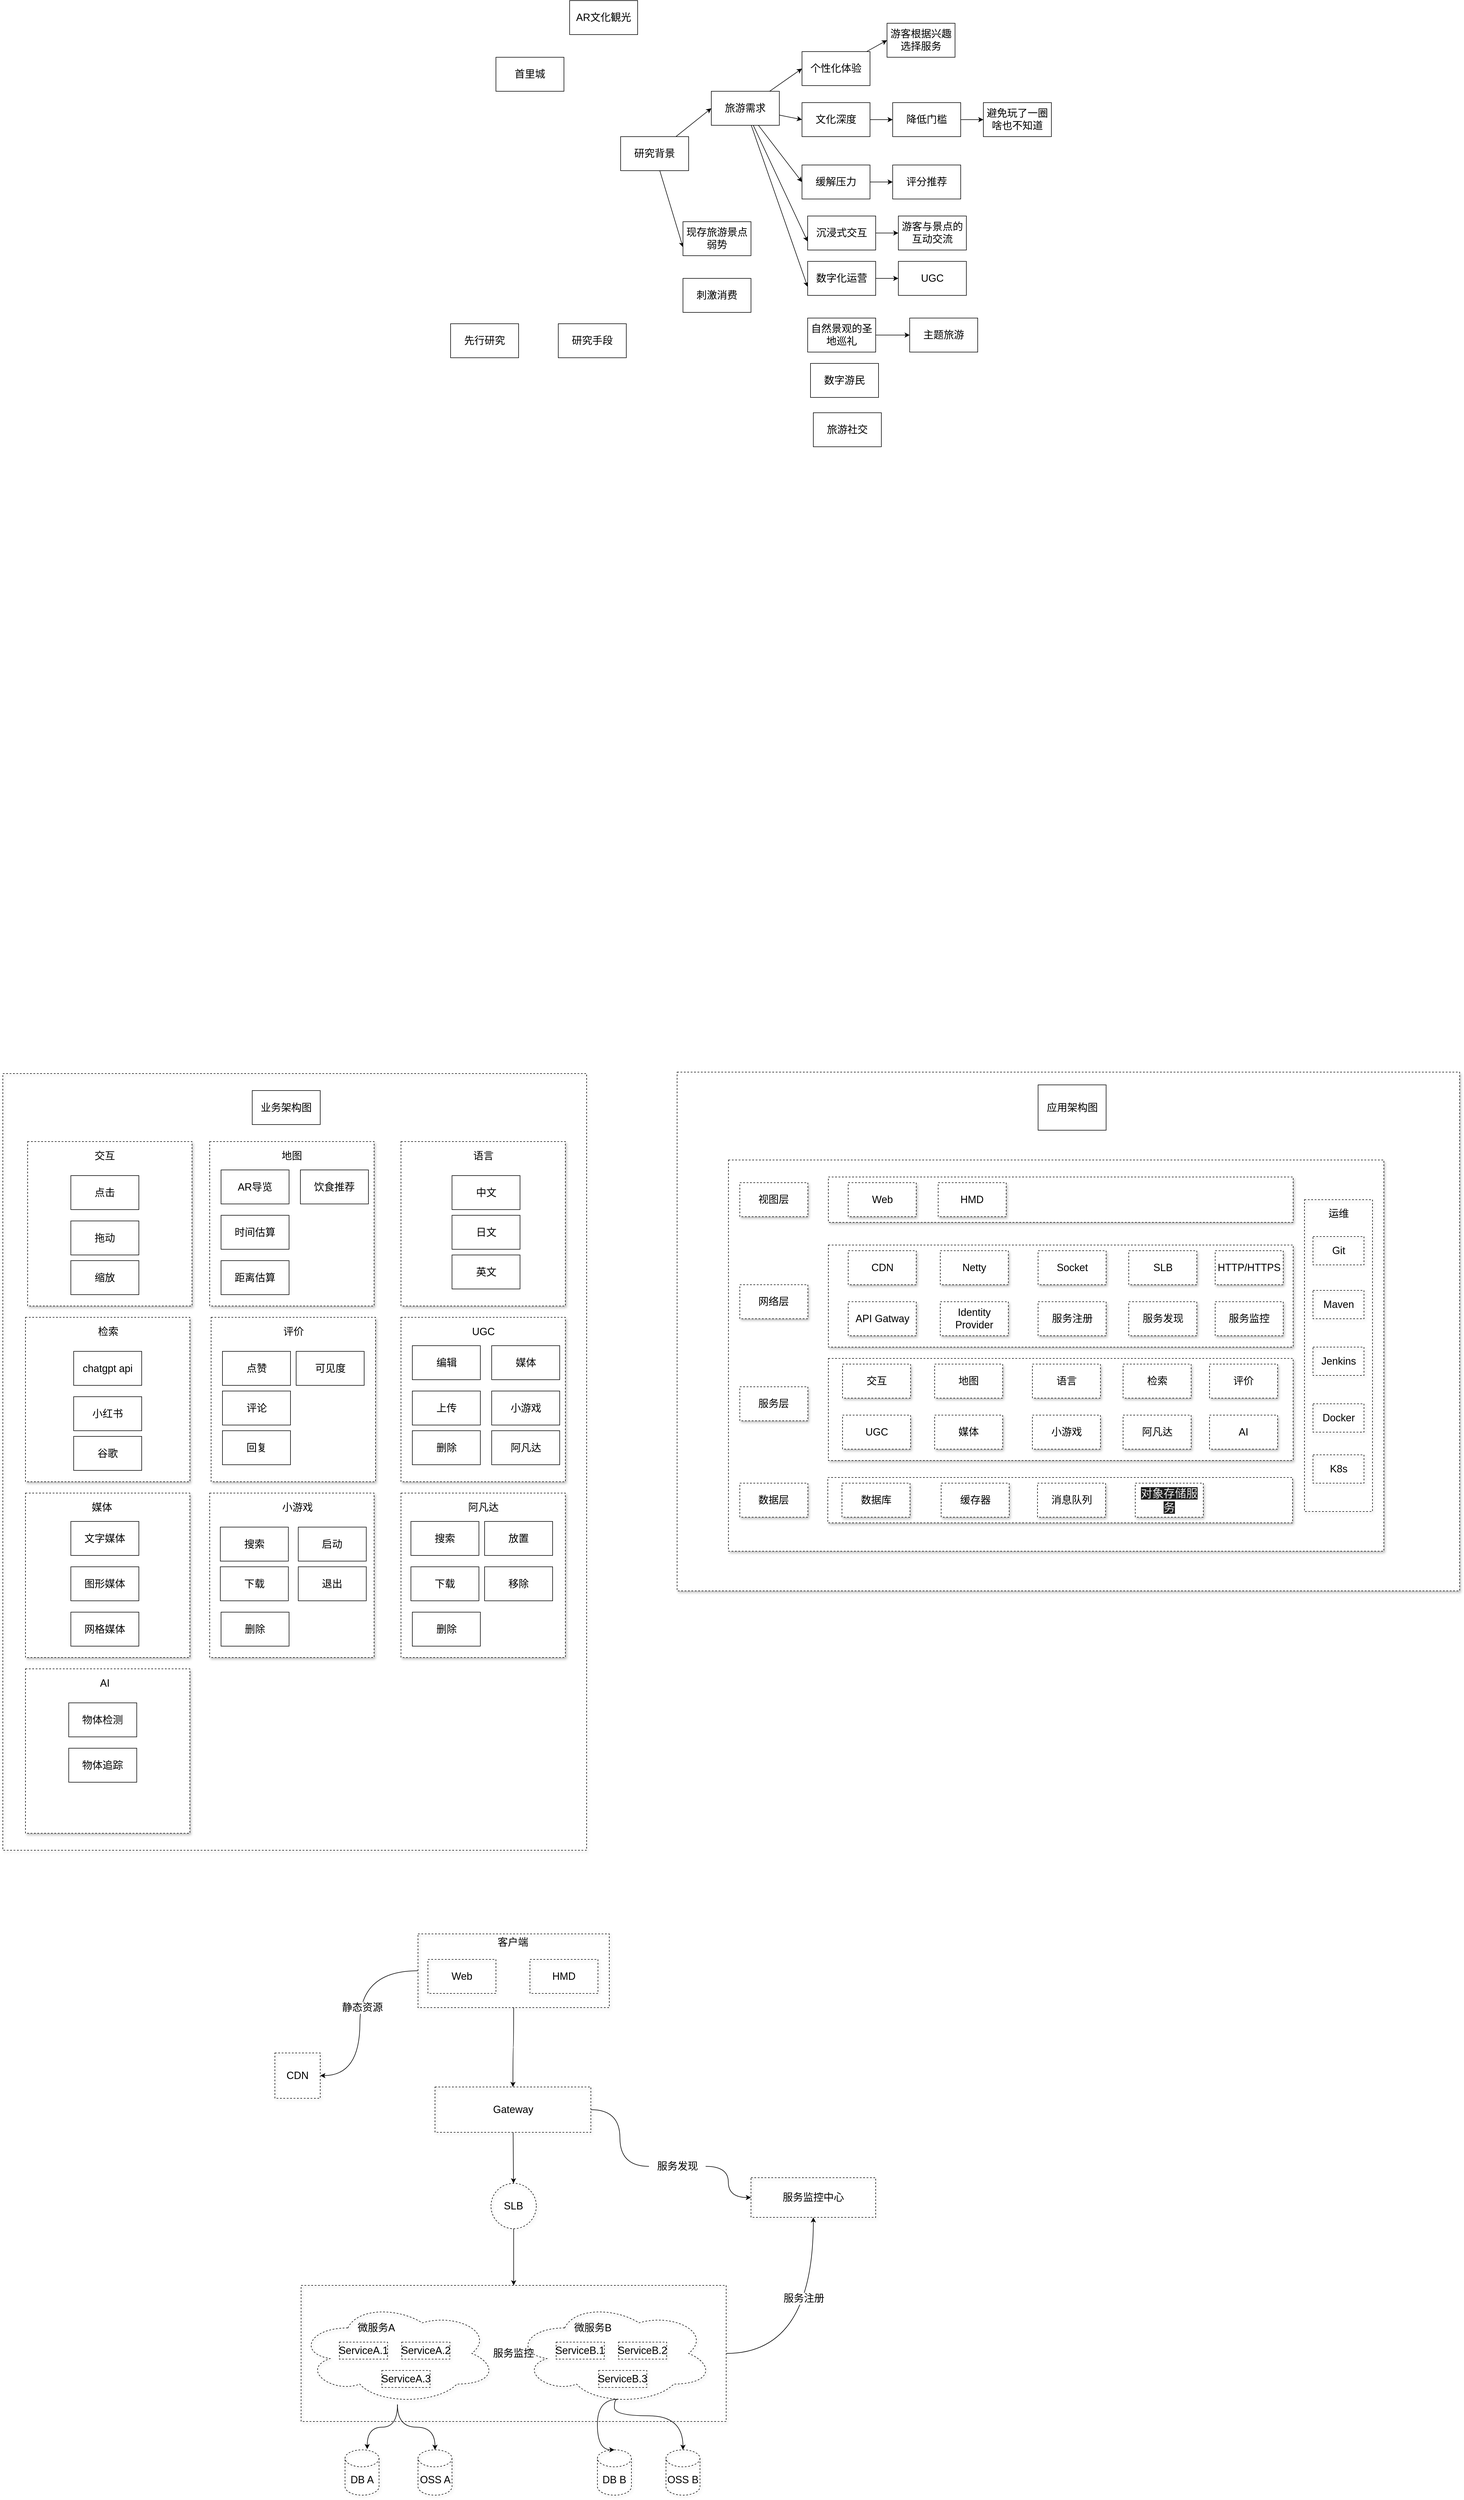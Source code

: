 <mxfile>
    <diagram id="Ak6OZtN7oj5A9qNA5FTk" name="Page-1">
        <mxGraphModel dx="2761" dy="1126" grid="1" gridSize="10" guides="1" tooltips="1" connect="1" arrows="1" fold="1" page="0" pageScale="1" pageWidth="1169" pageHeight="827" math="0" shadow="0">
            <root>
                <mxCell id="0"/>
                <mxCell id="1" parent="0"/>
                <mxCell id="wFaVRnCQs8y8f_5Ppd1q-281" style="edgeStyle=orthogonalEdgeStyle;curved=1;html=1;fontSize=18;startArrow=none;startFill=0;endArrow=classic;endFill=1;entryX=0.5;entryY=1;entryDx=0;entryDy=0;" edge="1" parent="1" source="wFaVRnCQs8y8f_5Ppd1q-280" target="wFaVRnCQs8y8f_5Ppd1q-279">
                    <mxGeometry relative="1" as="geometry">
                        <mxPoint x="740" y="3920" as="targetPoint"/>
                    </mxGeometry>
                </mxCell>
                <mxCell id="wFaVRnCQs8y8f_5Ppd1q-287" value="服务注册" style="edgeLabel;html=1;align=center;verticalAlign=middle;resizable=0;points=[];fontSize=18;" vertex="1" connectable="0" parent="wFaVRnCQs8y8f_5Ppd1q-281">
                    <mxGeometry x="0.283" y="17" relative="1" as="geometry">
                        <mxPoint y="1" as="offset"/>
                    </mxGeometry>
                </mxCell>
                <mxCell id="wFaVRnCQs8y8f_5Ppd1q-280" value="服务监控" style="rounded=0;whiteSpace=wrap;html=1;shadow=1;dashed=1;strokeColor=default;fontSize=18;fillColor=none;" vertex="1" parent="1">
                    <mxGeometry x="-193.75" y="4070" width="750" height="240" as="geometry"/>
                </mxCell>
                <mxCell id="wFaVRnCQs8y8f_5Ppd1q-263" style="edgeStyle=orthogonalEdgeStyle;curved=1;html=1;fontSize=18;exitX=0.519;exitY=0.949;exitDx=0;exitDy=0;exitPerimeter=0;entryX=0.5;entryY=0;entryDx=0;entryDy=0;entryPerimeter=0;" edge="1" parent="1" source="wFaVRnCQs8y8f_5Ppd1q-252" target="wFaVRnCQs8y8f_5Ppd1q-261">
                    <mxGeometry relative="1" as="geometry">
                        <Array as="points">
                            <mxPoint x="329" y="4271"/>
                            <mxPoint x="329" y="4360"/>
                        </Array>
                    </mxGeometry>
                </mxCell>
                <mxCell id="wFaVRnCQs8y8f_5Ppd1q-267" style="edgeStyle=orthogonalEdgeStyle;curved=1;html=1;fontSize=18;exitX=0.515;exitY=0.949;exitDx=0;exitDy=0;exitPerimeter=0;" edge="1" parent="1" source="wFaVRnCQs8y8f_5Ppd1q-252" target="wFaVRnCQs8y8f_5Ppd1q-265">
                    <mxGeometry relative="1" as="geometry">
                        <Array as="points">
                            <mxPoint x="359" y="4271"/>
                            <mxPoint x="359" y="4300"/>
                            <mxPoint x="480" y="4300"/>
                        </Array>
                    </mxGeometry>
                </mxCell>
                <mxCell id="wFaVRnCQs8y8f_5Ppd1q-252" value="" style="ellipse;shape=cloud;whiteSpace=wrap;html=1;shadow=1;dashed=1;strokeColor=default;fontSize=18;fillColor=none;" vertex="1" parent="1">
                    <mxGeometry x="183.75" y="4100" width="350" height="180" as="geometry"/>
                </mxCell>
                <mxCell id="wFaVRnCQs8y8f_5Ppd1q-231" value="" style="rounded=0;whiteSpace=wrap;html=1;shadow=1;dashed=1;strokeColor=default;fontSize=18;fillColor=none;" vertex="1" parent="1">
                    <mxGeometry x="-720" y="1932.5" width="1030" height="1370" as="geometry"/>
                </mxCell>
                <mxCell id="wFaVRnCQs8y8f_5Ppd1q-224" value="" style="rounded=0;whiteSpace=wrap;html=1;shadow=1;dashed=1;fontSize=18;" vertex="1" parent="1">
                    <mxGeometry x="469.69" y="1930" width="1380.62" height="915" as="geometry"/>
                </mxCell>
                <mxCell id="wFaVRnCQs8y8f_5Ppd1q-162" value="" style="rounded=0;whiteSpace=wrap;html=1;shadow=1;dashed=1;fontSize=18;" vertex="1" parent="1">
                    <mxGeometry x="560.31" y="2085" width="1156.25" height="690" as="geometry"/>
                </mxCell>
                <mxCell id="wFaVRnCQs8y8f_5Ppd1q-175" value="" style="rounded=0;whiteSpace=wrap;html=1;shadow=1;dashed=1;fontSize=18;" vertex="1" parent="1">
                    <mxGeometry x="736.56" y="2115" width="820" height="80" as="geometry"/>
                </mxCell>
                <mxCell id="wFaVRnCQs8y8f_5Ppd1q-68" value="" style="whiteSpace=wrap;html=1;aspect=fixed;shadow=1;dashed=1;" vertex="1" parent="1">
                    <mxGeometry x="-352.5" y="2362.5" width="290" height="290" as="geometry"/>
                </mxCell>
                <mxCell id="wFaVRnCQs8y8f_5Ppd1q-53" value="" style="whiteSpace=wrap;html=1;aspect=fixed;shadow=1;dashed=1;" vertex="1" parent="1">
                    <mxGeometry x="-355" y="2052.5" width="290" height="290" as="geometry"/>
                </mxCell>
                <mxCell id="wFaVRnCQs8y8f_5Ppd1q-50" value="" style="whiteSpace=wrap;html=1;aspect=fixed;shadow=1;dashed=1;" vertex="1" parent="1">
                    <mxGeometry x="-680" y="2672.5" width="290" height="290" as="geometry"/>
                </mxCell>
                <mxCell id="2" value="&lt;font style=&quot;font-size: 18px;&quot;&gt;AR文化観光&lt;/font&gt;" style="rounded=0;whiteSpace=wrap;html=1;" parent="1" vertex="1">
                    <mxGeometry x="280" y="40" width="120" height="60" as="geometry"/>
                </mxCell>
                <mxCell id="5" value="&lt;font style=&quot;font-size: 18px;&quot;&gt;首里城&lt;/font&gt;" style="rounded=0;whiteSpace=wrap;html=1;" parent="1" vertex="1">
                    <mxGeometry x="150" y="140" width="120" height="60" as="geometry"/>
                </mxCell>
                <mxCell id="11" style="edgeStyle=none;html=1;entryX=0;entryY=0.5;entryDx=0;entryDy=0;fontSize=18;" parent="1" source="6" target="9" edge="1">
                    <mxGeometry relative="1" as="geometry"/>
                </mxCell>
                <mxCell id="22" style="edgeStyle=none;html=1;entryX=0;entryY=0.75;entryDx=0;entryDy=0;fontSize=18;" parent="1" source="6" target="10" edge="1">
                    <mxGeometry relative="1" as="geometry"/>
                </mxCell>
                <mxCell id="6" value="&lt;font style=&quot;font-size: 18px;&quot;&gt;研究背景&lt;/font&gt;" style="rounded=0;whiteSpace=wrap;html=1;" parent="1" vertex="1">
                    <mxGeometry x="370" y="280" width="120" height="60" as="geometry"/>
                </mxCell>
                <mxCell id="7" value="&lt;font style=&quot;font-size: 18px;&quot;&gt;先行研究&lt;br&gt;&lt;/font&gt;" style="rounded=0;whiteSpace=wrap;html=1;" parent="1" vertex="1">
                    <mxGeometry x="70" y="610" width="120" height="60" as="geometry"/>
                </mxCell>
                <mxCell id="8" value="&lt;font style=&quot;font-size: 18px;&quot;&gt;研究手段&lt;br&gt;&lt;/font&gt;" style="rounded=0;whiteSpace=wrap;html=1;" parent="1" vertex="1">
                    <mxGeometry x="260" y="610" width="120" height="60" as="geometry"/>
                </mxCell>
                <mxCell id="14" style="edgeStyle=none;html=1;entryX=0;entryY=0.5;entryDx=0;entryDy=0;fontSize=18;" parent="1" source="9" target="12" edge="1">
                    <mxGeometry relative="1" as="geometry"/>
                </mxCell>
                <mxCell id="18" style="edgeStyle=none;html=1;entryX=0;entryY=0.5;entryDx=0;entryDy=0;fontSize=18;" parent="1" source="9" target="13" edge="1">
                    <mxGeometry relative="1" as="geometry"/>
                </mxCell>
                <mxCell id="21" style="edgeStyle=none;html=1;fontSize=18;entryX=0;entryY=0.5;entryDx=0;entryDy=0;" parent="1" source="9" target="20" edge="1">
                    <mxGeometry relative="1" as="geometry"/>
                </mxCell>
                <mxCell id="32" style="edgeStyle=none;html=1;entryX=0;entryY=0.75;entryDx=0;entryDy=0;fontSize=18;" parent="1" source="9" target="28" edge="1">
                    <mxGeometry relative="1" as="geometry"/>
                </mxCell>
                <mxCell id="34" style="edgeStyle=none;html=1;entryX=0;entryY=0.75;entryDx=0;entryDy=0;fontSize=18;" parent="1" source="9" target="33" edge="1">
                    <mxGeometry relative="1" as="geometry"/>
                </mxCell>
                <mxCell id="9" value="&lt;font style=&quot;font-size: 18px;&quot;&gt;旅游需求&lt;/font&gt;" style="rounded=0;whiteSpace=wrap;html=1;" parent="1" vertex="1">
                    <mxGeometry x="530" y="200" width="120" height="60" as="geometry"/>
                </mxCell>
                <mxCell id="10" value="&lt;font style=&quot;font-size: 18px;&quot;&gt;现存旅游景点弱势&lt;br&gt;&lt;/font&gt;" style="rounded=0;whiteSpace=wrap;html=1;" parent="1" vertex="1">
                    <mxGeometry x="480" y="430" width="120" height="60" as="geometry"/>
                </mxCell>
                <mxCell id="17" style="edgeStyle=none;html=1;entryX=0;entryY=0.5;entryDx=0;entryDy=0;fontSize=18;" parent="1" source="12" target="16" edge="1">
                    <mxGeometry relative="1" as="geometry"/>
                </mxCell>
                <mxCell id="12" value="&lt;font style=&quot;font-size: 18px;&quot;&gt;个性化体验&lt;/font&gt;" style="rounded=0;whiteSpace=wrap;html=1;" parent="1" vertex="1">
                    <mxGeometry x="690" y="130" width="120" height="60" as="geometry"/>
                </mxCell>
                <mxCell id="24" style="edgeStyle=none;html=1;entryX=0;entryY=0.5;entryDx=0;entryDy=0;fontSize=18;" parent="1" source="13" target="23" edge="1">
                    <mxGeometry relative="1" as="geometry"/>
                </mxCell>
                <mxCell id="13" value="&lt;font style=&quot;font-size: 18px;&quot;&gt;文化深度&lt;br&gt;&lt;/font&gt;" style="rounded=0;whiteSpace=wrap;html=1;" parent="1" vertex="1">
                    <mxGeometry x="690" y="220" width="120" height="60" as="geometry"/>
                </mxCell>
                <mxCell id="16" value="&lt;font style=&quot;font-size: 18px;&quot;&gt;游客根据兴趣选择服务&lt;/font&gt;" style="rounded=0;whiteSpace=wrap;html=1;" parent="1" vertex="1">
                    <mxGeometry x="840" y="80" width="120" height="60" as="geometry"/>
                </mxCell>
                <mxCell id="26" style="edgeStyle=none;html=1;entryX=0;entryY=0.5;entryDx=0;entryDy=0;fontSize=18;" parent="1" source="20" target="25" edge="1">
                    <mxGeometry relative="1" as="geometry"/>
                </mxCell>
                <mxCell id="20" value="&lt;font style=&quot;font-size: 18px;&quot;&gt;缓解压力&lt;br&gt;&lt;/font&gt;" style="rounded=0;whiteSpace=wrap;html=1;" parent="1" vertex="1">
                    <mxGeometry x="690" y="330" width="120" height="60" as="geometry"/>
                </mxCell>
                <mxCell id="41" style="edgeStyle=none;html=1;entryX=0;entryY=0.5;entryDx=0;entryDy=0;fontSize=18;" parent="1" source="23" target="40" edge="1">
                    <mxGeometry relative="1" as="geometry"/>
                </mxCell>
                <mxCell id="23" value="&lt;font style=&quot;font-size: 18px;&quot;&gt;降低门槛&lt;br&gt;&lt;/font&gt;" style="rounded=0;whiteSpace=wrap;html=1;" parent="1" vertex="1">
                    <mxGeometry x="850" y="220" width="120" height="60" as="geometry"/>
                </mxCell>
                <mxCell id="25" value="&lt;font style=&quot;font-size: 18px;&quot;&gt;评分推荐&lt;br&gt;&lt;/font&gt;" style="rounded=0;whiteSpace=wrap;html=1;" parent="1" vertex="1">
                    <mxGeometry x="850" y="330" width="120" height="60" as="geometry"/>
                </mxCell>
                <mxCell id="31" style="edgeStyle=none;html=1;entryX=0;entryY=0.5;entryDx=0;entryDy=0;fontSize=18;" parent="1" source="28" target="29" edge="1">
                    <mxGeometry relative="1" as="geometry"/>
                </mxCell>
                <mxCell id="28" value="&lt;font style=&quot;font-size: 18px;&quot;&gt;沉浸式交互&lt;br&gt;&lt;/font&gt;" style="rounded=0;whiteSpace=wrap;html=1;" parent="1" vertex="1">
                    <mxGeometry x="700" y="420" width="120" height="60" as="geometry"/>
                </mxCell>
                <mxCell id="29" value="&lt;font style=&quot;font-size: 18px;&quot;&gt;游客与景点的互动交流&lt;br&gt;&lt;/font&gt;" style="rounded=0;whiteSpace=wrap;html=1;" parent="1" vertex="1">
                    <mxGeometry x="860" y="420" width="120" height="60" as="geometry"/>
                </mxCell>
                <mxCell id="36" style="edgeStyle=none;html=1;entryX=0;entryY=0.5;entryDx=0;entryDy=0;fontSize=18;" parent="1" source="33" target="35" edge="1">
                    <mxGeometry relative="1" as="geometry"/>
                </mxCell>
                <mxCell id="33" value="&lt;font style=&quot;font-size: 18px;&quot;&gt;数字化运营&lt;br&gt;&lt;/font&gt;" style="rounded=0;whiteSpace=wrap;html=1;" parent="1" vertex="1">
                    <mxGeometry x="700" y="500" width="120" height="60" as="geometry"/>
                </mxCell>
                <mxCell id="35" value="&lt;font style=&quot;font-size: 18px;&quot;&gt;UGC&lt;br&gt;&lt;/font&gt;" style="rounded=0;whiteSpace=wrap;html=1;" parent="1" vertex="1">
                    <mxGeometry x="860" y="500" width="120" height="60" as="geometry"/>
                </mxCell>
                <mxCell id="37" value="&lt;font style=&quot;font-size: 18px;&quot;&gt;刺激消费&lt;/font&gt;" style="rounded=0;whiteSpace=wrap;html=1;" parent="1" vertex="1">
                    <mxGeometry x="480" y="530" width="120" height="60" as="geometry"/>
                </mxCell>
                <mxCell id="38" value="&lt;font style=&quot;font-size: 18px;&quot;&gt;数字游民&lt;/font&gt;" style="rounded=0;whiteSpace=wrap;html=1;" parent="1" vertex="1">
                    <mxGeometry x="705" y="680" width="120" height="60" as="geometry"/>
                </mxCell>
                <mxCell id="39" value="&lt;font style=&quot;font-size: 18px;&quot;&gt;旅游社交&lt;/font&gt;" style="rounded=0;whiteSpace=wrap;html=1;" parent="1" vertex="1">
                    <mxGeometry x="710" y="767" width="120" height="60" as="geometry"/>
                </mxCell>
                <mxCell id="40" value="&lt;font style=&quot;font-size: 18px;&quot;&gt;避免玩了一圈啥也不知道&lt;br&gt;&lt;/font&gt;" style="rounded=0;whiteSpace=wrap;html=1;" parent="1" vertex="1">
                    <mxGeometry x="1010" y="220" width="120" height="60" as="geometry"/>
                </mxCell>
                <mxCell id="43" style="edgeStyle=none;html=1;" parent="1" source="42" edge="1">
                    <mxGeometry relative="1" as="geometry">
                        <mxPoint x="880" y="630" as="targetPoint"/>
                    </mxGeometry>
                </mxCell>
                <mxCell id="42" value="&lt;font style=&quot;font-size: 18px;&quot;&gt;自然景观的圣地巡礼&lt;/font&gt;" style="rounded=0;whiteSpace=wrap;html=1;" parent="1" vertex="1">
                    <mxGeometry x="700" y="600" width="120" height="60" as="geometry"/>
                </mxCell>
                <mxCell id="44" value="&lt;font style=&quot;font-size: 18px;&quot;&gt;主题旅游&lt;/font&gt;" style="rounded=0;whiteSpace=wrap;html=1;" parent="1" vertex="1">
                    <mxGeometry x="880" y="600" width="120" height="60" as="geometry"/>
                </mxCell>
                <mxCell id="46" value="&lt;span style=&quot;font-size: 18px;&quot;&gt;饮食推荐&lt;/span&gt;" style="rounded=0;whiteSpace=wrap;html=1;" vertex="1" parent="1">
                    <mxGeometry x="-195" y="2102.5" width="120" height="60" as="geometry"/>
                </mxCell>
                <mxCell id="wFaVRnCQs8y8f_5Ppd1q-46" value="&lt;span style=&quot;font-size: 18px;&quot;&gt;文字媒体&lt;/span&gt;" style="rounded=0;whiteSpace=wrap;html=1;" vertex="1" parent="1">
                    <mxGeometry x="-600" y="2722.5" width="120" height="60" as="geometry"/>
                </mxCell>
                <mxCell id="wFaVRnCQs8y8f_5Ppd1q-47" value="&lt;span style=&quot;font-size: 18px;&quot;&gt;AR导览&lt;/span&gt;" style="rounded=0;whiteSpace=wrap;html=1;" vertex="1" parent="1">
                    <mxGeometry x="-335" y="2102.5" width="120" height="60" as="geometry"/>
                </mxCell>
                <mxCell id="wFaVRnCQs8y8f_5Ppd1q-48" value="&lt;span style=&quot;font-size: 18px;&quot;&gt;图形媒体&lt;/span&gt;" style="rounded=0;whiteSpace=wrap;html=1;" vertex="1" parent="1">
                    <mxGeometry x="-600" y="2802.5" width="120" height="60" as="geometry"/>
                </mxCell>
                <mxCell id="wFaVRnCQs8y8f_5Ppd1q-49" value="&lt;span style=&quot;font-size: 18px;&quot;&gt;网格媒体&lt;/span&gt;" style="rounded=0;whiteSpace=wrap;html=1;" vertex="1" parent="1">
                    <mxGeometry x="-600" y="2882.5" width="120" height="60" as="geometry"/>
                </mxCell>
                <mxCell id="wFaVRnCQs8y8f_5Ppd1q-52" value="&lt;span style=&quot;font-size: 18px;&quot;&gt;媒体&lt;/span&gt;" style="text;html=1;strokeColor=none;fillColor=none;align=center;verticalAlign=middle;whiteSpace=wrap;rounded=0;shadow=1;dashed=1;" vertex="1" parent="1">
                    <mxGeometry x="-590" y="2682.5" width="90" height="30" as="geometry"/>
                </mxCell>
                <mxCell id="wFaVRnCQs8y8f_5Ppd1q-54" value="&lt;span style=&quot;font-size: 18px;&quot;&gt;地图&lt;/span&gt;" style="text;html=1;strokeColor=none;fillColor=none;align=center;verticalAlign=middle;whiteSpace=wrap;rounded=0;shadow=1;dashed=1;" vertex="1" parent="1">
                    <mxGeometry x="-255" y="2062.5" width="90" height="30" as="geometry"/>
                </mxCell>
                <mxCell id="wFaVRnCQs8y8f_5Ppd1q-55" value="" style="whiteSpace=wrap;html=1;aspect=fixed;shadow=1;dashed=1;" vertex="1" parent="1">
                    <mxGeometry x="-17.5" y="2052.5" width="290" height="290" as="geometry"/>
                </mxCell>
                <mxCell id="wFaVRnCQs8y8f_5Ppd1q-56" value="&lt;span style=&quot;font-size: 18px;&quot;&gt;语言&lt;/span&gt;" style="text;html=1;strokeColor=none;fillColor=none;align=center;verticalAlign=middle;whiteSpace=wrap;rounded=0;shadow=1;dashed=1;" vertex="1" parent="1">
                    <mxGeometry x="82.5" y="2062.5" width="90" height="30" as="geometry"/>
                </mxCell>
                <mxCell id="wFaVRnCQs8y8f_5Ppd1q-57" value="&lt;span style=&quot;font-size: 18px;&quot;&gt;中文&lt;/span&gt;" style="rounded=0;whiteSpace=wrap;html=1;" vertex="1" parent="1">
                    <mxGeometry x="72.5" y="2112.5" width="120" height="60" as="geometry"/>
                </mxCell>
                <mxCell id="wFaVRnCQs8y8f_5Ppd1q-64" value="&lt;span style=&quot;font-size: 18px;&quot;&gt;日文&lt;/span&gt;" style="rounded=0;whiteSpace=wrap;html=1;" vertex="1" parent="1">
                    <mxGeometry x="72.5" y="2182.5" width="120" height="60" as="geometry"/>
                </mxCell>
                <mxCell id="wFaVRnCQs8y8f_5Ppd1q-65" value="&lt;span style=&quot;font-size: 18px;&quot;&gt;英文&lt;/span&gt;" style="rounded=0;whiteSpace=wrap;html=1;" vertex="1" parent="1">
                    <mxGeometry x="72.5" y="2252.5" width="120" height="60" as="geometry"/>
                </mxCell>
                <mxCell id="wFaVRnCQs8y8f_5Ppd1q-67" value="&lt;span style=&quot;font-size: 18px;&quot;&gt;评价&lt;br&gt;&lt;/span&gt;" style="text;html=1;strokeColor=none;fillColor=none;align=center;verticalAlign=middle;whiteSpace=wrap;rounded=0;shadow=1;dashed=1;" vertex="1" parent="1">
                    <mxGeometry x="-257.5" y="2372.5" width="100" height="30" as="geometry"/>
                </mxCell>
                <mxCell id="wFaVRnCQs8y8f_5Ppd1q-69" value="&lt;font style=&quot;font-size: 18px;&quot;&gt;点赞&lt;/font&gt;" style="rounded=0;whiteSpace=wrap;html=1;" vertex="1" parent="1">
                    <mxGeometry x="-332.5" y="2422.5" width="120" height="60" as="geometry"/>
                </mxCell>
                <mxCell id="wFaVRnCQs8y8f_5Ppd1q-73" value="&lt;span style=&quot;font-size: 18px;&quot;&gt;评论&lt;/span&gt;" style="rounded=0;whiteSpace=wrap;html=1;" vertex="1" parent="1">
                    <mxGeometry x="-332.5" y="2492.5" width="120" height="60" as="geometry"/>
                </mxCell>
                <mxCell id="wFaVRnCQs8y8f_5Ppd1q-86" value="" style="whiteSpace=wrap;html=1;aspect=fixed;shadow=1;dashed=1;" vertex="1" parent="1">
                    <mxGeometry x="-680" y="2362.5" width="290" height="290" as="geometry"/>
                </mxCell>
                <mxCell id="wFaVRnCQs8y8f_5Ppd1q-87" value="&lt;span style=&quot;font-size: 18px;&quot;&gt;检索&lt;/span&gt;" style="text;html=1;strokeColor=none;fillColor=none;align=center;verticalAlign=middle;whiteSpace=wrap;rounded=0;shadow=1;dashed=1;" vertex="1" parent="1">
                    <mxGeometry x="-583.75" y="2372.5" width="100" height="30" as="geometry"/>
                </mxCell>
                <mxCell id="wFaVRnCQs8y8f_5Ppd1q-88" value="&lt;span style=&quot;font-size: 18px;&quot;&gt;chatgpt api&lt;/span&gt;" style="rounded=0;whiteSpace=wrap;html=1;" vertex="1" parent="1">
                    <mxGeometry x="-595" y="2422.5" width="120" height="60" as="geometry"/>
                </mxCell>
                <mxCell id="wFaVRnCQs8y8f_5Ppd1q-90" value="" style="whiteSpace=wrap;html=1;aspect=fixed;shadow=1;dashed=1;" vertex="1" parent="1">
                    <mxGeometry x="-676.25" y="2052.5" width="290" height="290" as="geometry"/>
                </mxCell>
                <mxCell id="wFaVRnCQs8y8f_5Ppd1q-91" value="&lt;span style=&quot;font-size: 18px;&quot;&gt;交互&lt;/span&gt;" style="text;html=1;strokeColor=none;fillColor=none;align=center;verticalAlign=middle;whiteSpace=wrap;rounded=0;shadow=1;dashed=1;" vertex="1" parent="1">
                    <mxGeometry x="-590" y="2062.5" width="100" height="30" as="geometry"/>
                </mxCell>
                <mxCell id="wFaVRnCQs8y8f_5Ppd1q-92" value="&lt;span style=&quot;font-size: 18px;&quot;&gt;点击&lt;/span&gt;" style="rounded=0;whiteSpace=wrap;html=1;" vertex="1" parent="1">
                    <mxGeometry x="-600" y="2112.5" width="120" height="60" as="geometry"/>
                </mxCell>
                <mxCell id="wFaVRnCQs8y8f_5Ppd1q-93" value="&lt;span style=&quot;font-size: 18px;&quot;&gt;拖动&lt;/span&gt;" style="rounded=0;whiteSpace=wrap;html=1;" vertex="1" parent="1">
                    <mxGeometry x="-600" y="2192.5" width="120" height="60" as="geometry"/>
                </mxCell>
                <mxCell id="wFaVRnCQs8y8f_5Ppd1q-94" value="&lt;span style=&quot;font-size: 18px;&quot;&gt;缩放&lt;/span&gt;" style="rounded=0;whiteSpace=wrap;html=1;" vertex="1" parent="1">
                    <mxGeometry x="-600" y="2262.5" width="120" height="60" as="geometry"/>
                </mxCell>
                <mxCell id="wFaVRnCQs8y8f_5Ppd1q-95" value="" style="whiteSpace=wrap;html=1;aspect=fixed;shadow=1;dashed=1;" vertex="1" parent="1">
                    <mxGeometry x="-17.5" y="2362.5" width="290" height="290" as="geometry"/>
                </mxCell>
                <mxCell id="wFaVRnCQs8y8f_5Ppd1q-96" value="&lt;span style=&quot;font-size: 18px;&quot;&gt;UGC&lt;/span&gt;" style="text;html=1;strokeColor=none;fillColor=none;align=center;verticalAlign=middle;whiteSpace=wrap;rounded=0;shadow=1;dashed=1;" vertex="1" parent="1">
                    <mxGeometry x="77.5" y="2372.5" width="100" height="30" as="geometry"/>
                </mxCell>
                <mxCell id="wFaVRnCQs8y8f_5Ppd1q-97" value="&lt;span style=&quot;font-size: 18px;&quot;&gt;编辑&lt;/span&gt;" style="rounded=0;whiteSpace=wrap;html=1;" vertex="1" parent="1">
                    <mxGeometry x="2.5" y="2412.5" width="120" height="60" as="geometry"/>
                </mxCell>
                <mxCell id="wFaVRnCQs8y8f_5Ppd1q-98" value="&lt;span style=&quot;font-size: 18px;&quot;&gt;上传&lt;/span&gt;" style="rounded=0;whiteSpace=wrap;html=1;" vertex="1" parent="1">
                    <mxGeometry x="2.5" y="2492.5" width="120" height="60" as="geometry"/>
                </mxCell>
                <mxCell id="wFaVRnCQs8y8f_5Ppd1q-99" value="&lt;span style=&quot;font-size: 18px;&quot;&gt;删除&lt;/span&gt;" style="rounded=0;whiteSpace=wrap;html=1;" vertex="1" parent="1">
                    <mxGeometry x="2.5" y="2562.5" width="120" height="60" as="geometry"/>
                </mxCell>
                <mxCell id="wFaVRnCQs8y8f_5Ppd1q-122" value="" style="whiteSpace=wrap;html=1;aspect=fixed;shadow=1;dashed=1;" vertex="1" parent="1">
                    <mxGeometry x="-355" y="2672.5" width="290" height="290" as="geometry"/>
                </mxCell>
                <mxCell id="wFaVRnCQs8y8f_5Ppd1q-123" value="&lt;span style=&quot;font-size: 18px;&quot;&gt;小游戏&lt;/span&gt;" style="text;html=1;strokeColor=none;fillColor=none;align=center;verticalAlign=middle;whiteSpace=wrap;rounded=0;shadow=1;dashed=1;" vertex="1" parent="1">
                    <mxGeometry x="-250" y="2682.5" width="100" height="30" as="geometry"/>
                </mxCell>
                <mxCell id="wFaVRnCQs8y8f_5Ppd1q-124" value="&lt;span style=&quot;font-size: 18px;&quot;&gt;搜索&lt;/span&gt;" style="rounded=0;whiteSpace=wrap;html=1;" vertex="1" parent="1">
                    <mxGeometry x="-336.25" y="2732.5" width="120" height="60" as="geometry"/>
                </mxCell>
                <mxCell id="wFaVRnCQs8y8f_5Ppd1q-125" value="&lt;span style=&quot;font-size: 18px;&quot;&gt;下载&lt;/span&gt;" style="rounded=0;whiteSpace=wrap;html=1;" vertex="1" parent="1">
                    <mxGeometry x="-336.25" y="2802.5" width="120" height="60" as="geometry"/>
                </mxCell>
                <mxCell id="wFaVRnCQs8y8f_5Ppd1q-126" value="&lt;span style=&quot;font-size: 18px;&quot;&gt;启动&lt;/span&gt;" style="rounded=0;whiteSpace=wrap;html=1;" vertex="1" parent="1">
                    <mxGeometry x="-198.75" y="2732.5" width="120" height="60" as="geometry"/>
                </mxCell>
                <mxCell id="wFaVRnCQs8y8f_5Ppd1q-128" value="&lt;span style=&quot;font-size: 18px;&quot;&gt;媒体&lt;/span&gt;" style="rounded=0;whiteSpace=wrap;html=1;" vertex="1" parent="1">
                    <mxGeometry x="142.5" y="2412.5" width="120" height="60" as="geometry"/>
                </mxCell>
                <mxCell id="wFaVRnCQs8y8f_5Ppd1q-129" value="&lt;span style=&quot;font-size: 18px;&quot;&gt;阿凡达&lt;/span&gt;" style="rounded=0;whiteSpace=wrap;html=1;" vertex="1" parent="1">
                    <mxGeometry x="142.5" y="2562.5" width="120" height="60" as="geometry"/>
                </mxCell>
                <mxCell id="wFaVRnCQs8y8f_5Ppd1q-130" value="&lt;span style=&quot;font-size: 18px;&quot;&gt;小游戏&lt;/span&gt;" style="rounded=0;whiteSpace=wrap;html=1;" vertex="1" parent="1">
                    <mxGeometry x="142.5" y="2492.5" width="120" height="60" as="geometry"/>
                </mxCell>
                <mxCell id="wFaVRnCQs8y8f_5Ppd1q-131" value="" style="whiteSpace=wrap;html=1;aspect=fixed;shadow=1;dashed=1;" vertex="1" parent="1">
                    <mxGeometry x="-17.5" y="2672.5" width="290" height="290" as="geometry"/>
                </mxCell>
                <mxCell id="wFaVRnCQs8y8f_5Ppd1q-132" value="&lt;span style=&quot;font-size: 18px;&quot;&gt;阿凡达&lt;/span&gt;" style="text;html=1;strokeColor=none;fillColor=none;align=center;verticalAlign=middle;whiteSpace=wrap;rounded=0;shadow=1;dashed=1;" vertex="1" parent="1">
                    <mxGeometry x="77.5" y="2682.5" width="100" height="30" as="geometry"/>
                </mxCell>
                <mxCell id="wFaVRnCQs8y8f_5Ppd1q-141" value="&lt;span style=&quot;font-size: 18px;&quot;&gt;时间估算&lt;/span&gt;" style="rounded=0;whiteSpace=wrap;html=1;" vertex="1" parent="1">
                    <mxGeometry x="-335" y="2182.5" width="120" height="60" as="geometry"/>
                </mxCell>
                <mxCell id="wFaVRnCQs8y8f_5Ppd1q-142" value="&lt;span style=&quot;font-size: 18px;&quot;&gt;距离估算&lt;/span&gt;" style="rounded=0;whiteSpace=wrap;html=1;" vertex="1" parent="1">
                    <mxGeometry x="-335" y="2262.5" width="120" height="60" as="geometry"/>
                </mxCell>
                <mxCell id="wFaVRnCQs8y8f_5Ppd1q-143" value="&lt;span style=&quot;font-size: 18px;&quot;&gt;回复&lt;/span&gt;" style="rounded=0;whiteSpace=wrap;html=1;" vertex="1" parent="1">
                    <mxGeometry x="-332.5" y="2562.5" width="120" height="60" as="geometry"/>
                </mxCell>
                <mxCell id="wFaVRnCQs8y8f_5Ppd1q-147" value="&lt;font style=&quot;font-size: 18px;&quot;&gt;可见度&lt;/font&gt;" style="rounded=0;whiteSpace=wrap;html=1;" vertex="1" parent="1">
                    <mxGeometry x="-202.5" y="2422.5" width="120" height="60" as="geometry"/>
                </mxCell>
                <mxCell id="wFaVRnCQs8y8f_5Ppd1q-148" value="&lt;span style=&quot;font-size: 18px;&quot;&gt;小红书&lt;/span&gt;" style="rounded=0;whiteSpace=wrap;html=1;" vertex="1" parent="1">
                    <mxGeometry x="-595" y="2502.5" width="120" height="60" as="geometry"/>
                </mxCell>
                <mxCell id="wFaVRnCQs8y8f_5Ppd1q-149" value="&lt;span style=&quot;font-size: 18px;&quot;&gt;谷歌&lt;/span&gt;" style="rounded=0;whiteSpace=wrap;html=1;" vertex="1" parent="1">
                    <mxGeometry x="-595" y="2572.5" width="120" height="60" as="geometry"/>
                </mxCell>
                <mxCell id="wFaVRnCQs8y8f_5Ppd1q-150" value="&lt;span style=&quot;font-size: 18px;&quot;&gt;退出&lt;/span&gt;" style="rounded=0;whiteSpace=wrap;html=1;" vertex="1" parent="1">
                    <mxGeometry x="-198.75" y="2802.5" width="120" height="60" as="geometry"/>
                </mxCell>
                <mxCell id="wFaVRnCQs8y8f_5Ppd1q-151" value="&lt;span style=&quot;font-size: 18px;&quot;&gt;删除&lt;/span&gt;" style="rounded=0;whiteSpace=wrap;html=1;" vertex="1" parent="1">
                    <mxGeometry x="-335" y="2882.5" width="120" height="60" as="geometry"/>
                </mxCell>
                <mxCell id="wFaVRnCQs8y8f_5Ppd1q-152" value="&lt;span style=&quot;font-size: 18px;&quot;&gt;搜索&lt;/span&gt;" style="rounded=0;whiteSpace=wrap;html=1;" vertex="1" parent="1">
                    <mxGeometry y="2722.5" width="120" height="60" as="geometry"/>
                </mxCell>
                <mxCell id="wFaVRnCQs8y8f_5Ppd1q-153" value="&lt;span style=&quot;font-size: 18px;&quot;&gt;下载&lt;/span&gt;" style="rounded=0;whiteSpace=wrap;html=1;" vertex="1" parent="1">
                    <mxGeometry y="2802.5" width="120" height="60" as="geometry"/>
                </mxCell>
                <mxCell id="wFaVRnCQs8y8f_5Ppd1q-154" value="&lt;span style=&quot;font-size: 18px;&quot;&gt;删除&lt;/span&gt;" style="rounded=0;whiteSpace=wrap;html=1;" vertex="1" parent="1">
                    <mxGeometry x="2.5" y="2882.5" width="120" height="60" as="geometry"/>
                </mxCell>
                <mxCell id="wFaVRnCQs8y8f_5Ppd1q-155" value="&lt;span style=&quot;font-size: 18px;&quot;&gt;移除&lt;/span&gt;" style="rounded=0;whiteSpace=wrap;html=1;" vertex="1" parent="1">
                    <mxGeometry x="130" y="2802.5" width="120" height="60" as="geometry"/>
                </mxCell>
                <mxCell id="wFaVRnCQs8y8f_5Ppd1q-156" value="&lt;span style=&quot;font-size: 18px;&quot;&gt;放置&lt;/span&gt;" style="rounded=0;whiteSpace=wrap;html=1;" vertex="1" parent="1">
                    <mxGeometry x="130" y="2722.5" width="120" height="60" as="geometry"/>
                </mxCell>
                <mxCell id="wFaVRnCQs8y8f_5Ppd1q-157" value="&lt;font style=&quot;font-size: 18px;&quot;&gt;应用架构图&lt;/font&gt;" style="rounded=0;whiteSpace=wrap;html=1;" vertex="1" parent="1">
                    <mxGeometry x="1106.56" y="1952.5" width="120" height="80" as="geometry"/>
                </mxCell>
                <mxCell id="wFaVRnCQs8y8f_5Ppd1q-163" value="视图层" style="rounded=0;whiteSpace=wrap;html=1;shadow=1;dashed=1;fontSize=18;" vertex="1" parent="1">
                    <mxGeometry x="580.31" y="2125" width="120" height="60" as="geometry"/>
                </mxCell>
                <mxCell id="wFaVRnCQs8y8f_5Ppd1q-166" value="网络层" style="rounded=0;whiteSpace=wrap;html=1;shadow=1;dashed=1;fontSize=18;" vertex="1" parent="1">
                    <mxGeometry x="580.31" y="2305" width="120" height="60" as="geometry"/>
                </mxCell>
                <mxCell id="wFaVRnCQs8y8f_5Ppd1q-167" value="服务层" style="rounded=0;whiteSpace=wrap;html=1;shadow=1;dashed=1;fontSize=18;" vertex="1" parent="1">
                    <mxGeometry x="580.31" y="2485" width="120" height="60" as="geometry"/>
                </mxCell>
                <mxCell id="wFaVRnCQs8y8f_5Ppd1q-168" value="数据层" style="rounded=0;whiteSpace=wrap;html=1;shadow=1;dashed=1;fontSize=18;" vertex="1" parent="1">
                    <mxGeometry x="580.31" y="2655" width="120" height="60" as="geometry"/>
                </mxCell>
                <mxCell id="wFaVRnCQs8y8f_5Ppd1q-171" value="Web" style="rounded=0;whiteSpace=wrap;html=1;shadow=1;dashed=1;fontSize=18;" vertex="1" parent="1">
                    <mxGeometry x="771.56" y="2125" width="120" height="60" as="geometry"/>
                </mxCell>
                <mxCell id="wFaVRnCQs8y8f_5Ppd1q-176" value="" style="rounded=0;whiteSpace=wrap;html=1;shadow=1;dashed=1;fontSize=18;" vertex="1" parent="1">
                    <mxGeometry x="736.56" y="2235" width="820" height="180" as="geometry"/>
                </mxCell>
                <mxCell id="wFaVRnCQs8y8f_5Ppd1q-178" value="CDN" style="rounded=0;whiteSpace=wrap;html=1;shadow=1;dashed=1;fontSize=18;" vertex="1" parent="1">
                    <mxGeometry x="771.56" y="2245" width="120" height="60" as="geometry"/>
                </mxCell>
                <mxCell id="wFaVRnCQs8y8f_5Ppd1q-179" value="Socket" style="rounded=0;whiteSpace=wrap;html=1;shadow=1;dashed=1;fontSize=18;" vertex="1" parent="1">
                    <mxGeometry x="1106.56" y="2245" width="120" height="60" as="geometry"/>
                </mxCell>
                <mxCell id="wFaVRnCQs8y8f_5Ppd1q-180" value="HTTP/HTTPS" style="rounded=0;whiteSpace=wrap;html=1;shadow=1;dashed=1;fontSize=18;" vertex="1" parent="1">
                    <mxGeometry x="1419.06" y="2245" width="120" height="60" as="geometry"/>
                </mxCell>
                <mxCell id="wFaVRnCQs8y8f_5Ppd1q-182" value="API Gatway" style="rounded=0;whiteSpace=wrap;html=1;shadow=1;dashed=1;fontSize=18;" vertex="1" parent="1">
                    <mxGeometry x="771.56" y="2335" width="120" height="60" as="geometry"/>
                </mxCell>
                <mxCell id="wFaVRnCQs8y8f_5Ppd1q-183" value="Identity Provider" style="rounded=0;whiteSpace=wrap;html=1;shadow=1;dashed=1;fontSize=18;" vertex="1" parent="1">
                    <mxGeometry x="934.06" y="2335" width="120" height="60" as="geometry"/>
                </mxCell>
                <mxCell id="wFaVRnCQs8y8f_5Ppd1q-185" value="Netty" style="rounded=0;whiteSpace=wrap;html=1;shadow=1;dashed=1;fontSize=18;" vertex="1" parent="1">
                    <mxGeometry x="934.06" y="2245" width="120" height="60" as="geometry"/>
                </mxCell>
                <mxCell id="wFaVRnCQs8y8f_5Ppd1q-186" value="服务注册" style="rounded=0;whiteSpace=wrap;html=1;shadow=1;dashed=1;fontSize=18;" vertex="1" parent="1">
                    <mxGeometry x="1106.56" y="2335" width="120" height="60" as="geometry"/>
                </mxCell>
                <mxCell id="wFaVRnCQs8y8f_5Ppd1q-187" value="服务监控" style="rounded=0;whiteSpace=wrap;html=1;shadow=1;dashed=1;fontSize=18;" vertex="1" parent="1">
                    <mxGeometry x="1419.06" y="2335" width="120" height="60" as="geometry"/>
                </mxCell>
                <mxCell id="wFaVRnCQs8y8f_5Ppd1q-188" value="服务发现" style="rounded=0;whiteSpace=wrap;html=1;shadow=1;dashed=1;fontSize=18;" vertex="1" parent="1">
                    <mxGeometry x="1266.56" y="2335" width="120" height="60" as="geometry"/>
                </mxCell>
                <mxCell id="wFaVRnCQs8y8f_5Ppd1q-190" value="SLB" style="rounded=0;whiteSpace=wrap;html=1;shadow=1;dashed=1;fontSize=18;" vertex="1" parent="1">
                    <mxGeometry x="1266.56" y="2245" width="120" height="60" as="geometry"/>
                </mxCell>
                <mxCell id="wFaVRnCQs8y8f_5Ppd1q-191" value="" style="rounded=0;whiteSpace=wrap;html=1;shadow=1;dashed=1;strokeColor=default;fontSize=18;fillColor=none;" vertex="1" parent="1">
                    <mxGeometry x="1576.56" y="2155" width="120" height="550" as="geometry"/>
                </mxCell>
                <mxCell id="wFaVRnCQs8y8f_5Ppd1q-192" value="运维" style="text;html=1;strokeColor=none;fillColor=none;align=center;verticalAlign=middle;whiteSpace=wrap;rounded=0;shadow=1;dashed=1;fontSize=18;" vertex="1" parent="1">
                    <mxGeometry x="1586.56" y="2165" width="100" height="30" as="geometry"/>
                </mxCell>
                <mxCell id="wFaVRnCQs8y8f_5Ppd1q-193" value="Git" style="rounded=0;whiteSpace=wrap;html=1;shadow=1;dashed=1;strokeColor=default;fontSize=18;fillColor=none;" vertex="1" parent="1">
                    <mxGeometry x="1591.56" y="2220" width="90" height="50" as="geometry"/>
                </mxCell>
                <mxCell id="wFaVRnCQs8y8f_5Ppd1q-194" value="Maven" style="rounded=0;whiteSpace=wrap;html=1;shadow=1;dashed=1;strokeColor=default;fontSize=18;fillColor=none;" vertex="1" parent="1">
                    <mxGeometry x="1591.56" y="2315" width="90" height="50" as="geometry"/>
                </mxCell>
                <mxCell id="wFaVRnCQs8y8f_5Ppd1q-195" value="Jenkins" style="rounded=0;whiteSpace=wrap;html=1;shadow=1;dashed=1;strokeColor=default;fontSize=18;fillColor=none;" vertex="1" parent="1">
                    <mxGeometry x="1591.56" y="2415" width="90" height="50" as="geometry"/>
                </mxCell>
                <mxCell id="wFaVRnCQs8y8f_5Ppd1q-196" value="Docker" style="rounded=0;whiteSpace=wrap;html=1;shadow=1;dashed=1;strokeColor=default;fontSize=18;fillColor=none;" vertex="1" parent="1">
                    <mxGeometry x="1591.56" y="2515" width="90" height="50" as="geometry"/>
                </mxCell>
                <mxCell id="wFaVRnCQs8y8f_5Ppd1q-197" value="K8s" style="rounded=0;whiteSpace=wrap;html=1;shadow=1;dashed=1;strokeColor=default;fontSize=18;fillColor=none;" vertex="1" parent="1">
                    <mxGeometry x="1591.56" y="2605" width="90" height="50" as="geometry"/>
                </mxCell>
                <mxCell id="wFaVRnCQs8y8f_5Ppd1q-198" value="" style="rounded=0;whiteSpace=wrap;html=1;shadow=1;dashed=1;fontSize=18;" vertex="1" parent="1">
                    <mxGeometry x="735.56" y="2645" width="820" height="80" as="geometry"/>
                </mxCell>
                <mxCell id="wFaVRnCQs8y8f_5Ppd1q-199" value="数据库" style="rounded=0;whiteSpace=wrap;html=1;shadow=1;dashed=1;fontSize=18;" vertex="1" parent="1">
                    <mxGeometry x="760.56" y="2655" width="120" height="60" as="geometry"/>
                </mxCell>
                <mxCell id="wFaVRnCQs8y8f_5Ppd1q-200" value="缓存器" style="rounded=0;whiteSpace=wrap;html=1;shadow=1;dashed=1;fontSize=18;" vertex="1" parent="1">
                    <mxGeometry x="935.56" y="2655" width="120" height="60" as="geometry"/>
                </mxCell>
                <mxCell id="wFaVRnCQs8y8f_5Ppd1q-201" value="消息队列" style="rounded=0;whiteSpace=wrap;html=1;shadow=1;dashed=1;fontSize=18;" vertex="1" parent="1">
                    <mxGeometry x="1105.56" y="2655" width="120" height="60" as="geometry"/>
                </mxCell>
                <mxCell id="wFaVRnCQs8y8f_5Ppd1q-202" value="&lt;span style=&quot;color: rgb(232, 232, 232); font-family: &amp;quot;Google Sans&amp;quot;, Arial, sans-serif; font-size: 20px; text-align: left; background-color: rgb(31, 31, 31);&quot;&gt;对象存储服务&lt;/span&gt;" style="rounded=0;whiteSpace=wrap;html=1;shadow=1;dashed=1;fontSize=18;" vertex="1" parent="1">
                    <mxGeometry x="1278.06" y="2655" width="120" height="60" as="geometry"/>
                </mxCell>
                <mxCell id="wFaVRnCQs8y8f_5Ppd1q-203" value="" style="rounded=0;whiteSpace=wrap;html=1;shadow=1;dashed=1;fontSize=18;" vertex="1" parent="1">
                    <mxGeometry x="736.56" y="2435" width="820" height="180" as="geometry"/>
                </mxCell>
                <mxCell id="wFaVRnCQs8y8f_5Ppd1q-204" value="交互" style="rounded=0;whiteSpace=wrap;html=1;shadow=1;dashed=1;fontSize=18;" vertex="1" parent="1">
                    <mxGeometry x="761.56" y="2445" width="120" height="60" as="geometry"/>
                </mxCell>
                <mxCell id="wFaVRnCQs8y8f_5Ppd1q-205" value="地图" style="rounded=0;whiteSpace=wrap;html=1;shadow=1;dashed=1;fontSize=18;" vertex="1" parent="1">
                    <mxGeometry x="924.06" y="2445" width="120" height="60" as="geometry"/>
                </mxCell>
                <mxCell id="wFaVRnCQs8y8f_5Ppd1q-206" value="语言" style="rounded=0;whiteSpace=wrap;html=1;shadow=1;dashed=1;fontSize=18;" vertex="1" parent="1">
                    <mxGeometry x="1096.56" y="2445" width="120" height="60" as="geometry"/>
                </mxCell>
                <mxCell id="wFaVRnCQs8y8f_5Ppd1q-207" value="检索" style="rounded=0;whiteSpace=wrap;html=1;shadow=1;dashed=1;fontSize=18;" vertex="1" parent="1">
                    <mxGeometry x="1256.56" y="2445" width="120" height="60" as="geometry"/>
                </mxCell>
                <mxCell id="wFaVRnCQs8y8f_5Ppd1q-208" value="评价" style="rounded=0;whiteSpace=wrap;html=1;shadow=1;dashed=1;fontSize=18;" vertex="1" parent="1">
                    <mxGeometry x="1409.06" y="2445" width="120" height="60" as="geometry"/>
                </mxCell>
                <mxCell id="wFaVRnCQs8y8f_5Ppd1q-209" value="UGC" style="rounded=0;whiteSpace=wrap;html=1;shadow=1;dashed=1;fontSize=18;" vertex="1" parent="1">
                    <mxGeometry x="761.56" y="2535" width="120" height="60" as="geometry"/>
                </mxCell>
                <mxCell id="wFaVRnCQs8y8f_5Ppd1q-212" value="媒体" style="rounded=0;whiteSpace=wrap;html=1;shadow=1;dashed=1;fontSize=18;" vertex="1" parent="1">
                    <mxGeometry x="924.06" y="2535" width="120" height="60" as="geometry"/>
                </mxCell>
                <mxCell id="wFaVRnCQs8y8f_5Ppd1q-214" value="小游戏" style="rounded=0;whiteSpace=wrap;html=1;shadow=1;dashed=1;fontSize=18;" vertex="1" parent="1">
                    <mxGeometry x="1096.56" y="2535" width="120" height="60" as="geometry"/>
                </mxCell>
                <mxCell id="wFaVRnCQs8y8f_5Ppd1q-215" value="阿凡达" style="rounded=0;whiteSpace=wrap;html=1;shadow=1;dashed=1;fontSize=18;" vertex="1" parent="1">
                    <mxGeometry x="1256.56" y="2535" width="120" height="60" as="geometry"/>
                </mxCell>
                <mxCell id="wFaVRnCQs8y8f_5Ppd1q-216" value="" style="whiteSpace=wrap;html=1;aspect=fixed;shadow=1;dashed=1;" vertex="1" parent="1">
                    <mxGeometry x="-680" y="2982.5" width="290" height="290" as="geometry"/>
                </mxCell>
                <mxCell id="wFaVRnCQs8y8f_5Ppd1q-217" value="&lt;span style=&quot;font-size: 18px;&quot;&gt;AI&lt;/span&gt;" style="text;html=1;strokeColor=none;fillColor=none;align=center;verticalAlign=middle;whiteSpace=wrap;rounded=0;shadow=1;dashed=1;" vertex="1" parent="1">
                    <mxGeometry x="-585" y="2992.5" width="90" height="30" as="geometry"/>
                </mxCell>
                <mxCell id="wFaVRnCQs8y8f_5Ppd1q-218" value="&lt;span style=&quot;font-size: 18px;&quot;&gt;物体检测&lt;/span&gt;" style="rounded=0;whiteSpace=wrap;html=1;" vertex="1" parent="1">
                    <mxGeometry x="-603.75" y="3042.5" width="120" height="60" as="geometry"/>
                </mxCell>
                <mxCell id="wFaVRnCQs8y8f_5Ppd1q-219" value="&lt;span style=&quot;font-size: 18px;&quot;&gt;物体追踪&lt;/span&gt;" style="rounded=0;whiteSpace=wrap;html=1;" vertex="1" parent="1">
                    <mxGeometry x="-603.75" y="3122.5" width="120" height="60" as="geometry"/>
                </mxCell>
                <mxCell id="wFaVRnCQs8y8f_5Ppd1q-220" value="AI" style="rounded=0;whiteSpace=wrap;html=1;shadow=1;dashed=1;fontSize=18;" vertex="1" parent="1">
                    <mxGeometry x="1409.06" y="2535" width="120" height="60" as="geometry"/>
                </mxCell>
                <mxCell id="wFaVRnCQs8y8f_5Ppd1q-222" value="HMD" style="rounded=0;whiteSpace=wrap;html=1;shadow=1;dashed=1;fontSize=18;" vertex="1" parent="1">
                    <mxGeometry x="930.31" y="2125" width="120" height="60" as="geometry"/>
                </mxCell>
                <mxCell id="wFaVRnCQs8y8f_5Ppd1q-225" value="&lt;span style=&quot;font-size: 18px;&quot;&gt;业务架构图&lt;br&gt;&lt;/span&gt;" style="rounded=0;whiteSpace=wrap;html=1;" vertex="1" parent="1">
                    <mxGeometry x="-280" y="1962.5" width="120" height="60" as="geometry"/>
                </mxCell>
                <mxCell id="wFaVRnCQs8y8f_5Ppd1q-295" style="edgeStyle=orthogonalEdgeStyle;curved=1;html=1;fontSize=18;startArrow=none;startFill=0;endArrow=classic;endFill=1;" edge="1" parent="1" source="wFaVRnCQs8y8f_5Ppd1q-234" target="wFaVRnCQs8y8f_5Ppd1q-243">
                    <mxGeometry relative="1" as="geometry"/>
                </mxCell>
                <mxCell id="wFaVRnCQs8y8f_5Ppd1q-234" value="" style="rounded=0;whiteSpace=wrap;html=1;shadow=1;dashed=1;strokeColor=default;fontSize=18;fillColor=none;" vertex="1" parent="1">
                    <mxGeometry x="12.5" y="3450" width="337.5" height="130" as="geometry"/>
                </mxCell>
                <mxCell id="wFaVRnCQs8y8f_5Ppd1q-235" value="客户端" style="text;html=1;strokeColor=none;fillColor=none;align=center;verticalAlign=middle;whiteSpace=wrap;rounded=0;shadow=1;dashed=1;fontSize=18;" vertex="1" parent="1">
                    <mxGeometry x="150" y="3450" width="60" height="30" as="geometry"/>
                </mxCell>
                <mxCell id="wFaVRnCQs8y8f_5Ppd1q-237" value="Web" style="rounded=0;whiteSpace=wrap;html=1;shadow=1;dashed=1;strokeColor=default;fontSize=18;fillColor=none;" vertex="1" parent="1">
                    <mxGeometry x="30" y="3495" width="120" height="60" as="geometry"/>
                </mxCell>
                <mxCell id="wFaVRnCQs8y8f_5Ppd1q-238" value="HMD" style="rounded=0;whiteSpace=wrap;html=1;shadow=1;dashed=1;strokeColor=default;fontSize=18;fillColor=none;" vertex="1" parent="1">
                    <mxGeometry x="210" y="3495" width="120" height="60" as="geometry"/>
                </mxCell>
                <mxCell id="wFaVRnCQs8y8f_5Ppd1q-241" style="edgeStyle=orthogonalEdgeStyle;html=1;fontSize=18;curved=1;startArrow=classic;startFill=1;endArrow=none;endFill=0;" edge="1" parent="1" source="wFaVRnCQs8y8f_5Ppd1q-240" target="wFaVRnCQs8y8f_5Ppd1q-234">
                    <mxGeometry relative="1" as="geometry">
                        <Array as="points">
                            <mxPoint x="-90" y="3700"/>
                            <mxPoint x="-90" y="3515"/>
                        </Array>
                    </mxGeometry>
                </mxCell>
                <mxCell id="wFaVRnCQs8y8f_5Ppd1q-269" value="静态资源" style="edgeLabel;html=1;align=center;verticalAlign=middle;resizable=0;points=[];fontSize=18;" vertex="1" connectable="0" parent="wFaVRnCQs8y8f_5Ppd1q-241">
                    <mxGeometry x="0.12" y="-3" relative="1" as="geometry">
                        <mxPoint x="1" y="10" as="offset"/>
                    </mxGeometry>
                </mxCell>
                <mxCell id="wFaVRnCQs8y8f_5Ppd1q-240" value="CDN" style="whiteSpace=wrap;html=1;aspect=fixed;shadow=1;dashed=1;strokeColor=default;fontSize=18;fillColor=none;" vertex="1" parent="1">
                    <mxGeometry x="-240" y="3660" width="80" height="80" as="geometry"/>
                </mxCell>
                <mxCell id="wFaVRnCQs8y8f_5Ppd1q-284" style="edgeStyle=orthogonalEdgeStyle;curved=1;html=1;entryX=0;entryY=0.5;entryDx=0;entryDy=0;fontSize=18;startArrow=none;startFill=0;endArrow=classic;endFill=1;" edge="1" parent="1" source="wFaVRnCQs8y8f_5Ppd1q-283" target="wFaVRnCQs8y8f_5Ppd1q-279">
                    <mxGeometry relative="1" as="geometry"/>
                </mxCell>
                <mxCell id="wFaVRnCQs8y8f_5Ppd1q-302" style="html=1;fontSize=18;startArrow=none;startFill=0;endArrow=classic;endFill=1;" edge="1" parent="1" source="wFaVRnCQs8y8f_5Ppd1q-243" target="wFaVRnCQs8y8f_5Ppd1q-296">
                    <mxGeometry relative="1" as="geometry"/>
                </mxCell>
                <mxCell id="wFaVRnCQs8y8f_5Ppd1q-243" value="Gateway" style="rounded=0;whiteSpace=wrap;html=1;shadow=1;dashed=1;strokeColor=default;fontSize=18;fillColor=none;" vertex="1" parent="1">
                    <mxGeometry x="42.5" y="3720" width="275" height="80" as="geometry"/>
                </mxCell>
                <mxCell id="wFaVRnCQs8y8f_5Ppd1q-246" value="微服务A" style="text;html=1;strokeColor=none;fillColor=none;align=center;verticalAlign=middle;whiteSpace=wrap;rounded=0;shadow=1;dashed=1;fontSize=18;" vertex="1" parent="1">
                    <mxGeometry x="-116.25" y="4130" width="110" height="30" as="geometry"/>
                </mxCell>
                <mxCell id="wFaVRnCQs8y8f_5Ppd1q-262" style="edgeStyle=orthogonalEdgeStyle;html=1;entryX=0.652;entryY=-0.015;entryDx=0;entryDy=0;entryPerimeter=0;fontSize=18;curved=1;" edge="1" parent="1" source="wFaVRnCQs8y8f_5Ppd1q-247" target="wFaVRnCQs8y8f_5Ppd1q-260">
                    <mxGeometry relative="1" as="geometry"/>
                </mxCell>
                <mxCell id="wFaVRnCQs8y8f_5Ppd1q-266" style="edgeStyle=orthogonalEdgeStyle;curved=1;html=1;fontSize=18;" edge="1" parent="1" source="wFaVRnCQs8y8f_5Ppd1q-247" target="wFaVRnCQs8y8f_5Ppd1q-264">
                    <mxGeometry relative="1" as="geometry"/>
                </mxCell>
                <mxCell id="wFaVRnCQs8y8f_5Ppd1q-247" value="" style="ellipse;shape=cloud;whiteSpace=wrap;html=1;shadow=1;dashed=1;strokeColor=default;fontSize=18;fillColor=none;" vertex="1" parent="1">
                    <mxGeometry x="-198.75" y="4100" width="350" height="180" as="geometry"/>
                </mxCell>
                <mxCell id="wFaVRnCQs8y8f_5Ppd1q-248" value="ServiceA.1" style="rounded=0;whiteSpace=wrap;html=1;shadow=1;dashed=1;strokeColor=default;fontSize=18;fillColor=none;" vertex="1" parent="1">
                    <mxGeometry x="-126.25" y="4170" width="85" height="30" as="geometry"/>
                </mxCell>
                <mxCell id="wFaVRnCQs8y8f_5Ppd1q-249" value="ServiceA.2" style="rounded=0;whiteSpace=wrap;html=1;shadow=1;dashed=1;strokeColor=default;fontSize=18;fillColor=none;" vertex="1" parent="1">
                    <mxGeometry x="-16.25" y="4170" width="85" height="30" as="geometry"/>
                </mxCell>
                <mxCell id="wFaVRnCQs8y8f_5Ppd1q-250" value="ServiceA.3" style="rounded=0;whiteSpace=wrap;html=1;shadow=1;dashed=1;strokeColor=default;fontSize=18;fillColor=none;" vertex="1" parent="1">
                    <mxGeometry x="-51.25" y="4220" width="85" height="30" as="geometry"/>
                </mxCell>
                <mxCell id="wFaVRnCQs8y8f_5Ppd1q-251" value="微服务B" style="text;html=1;strokeColor=none;fillColor=none;align=center;verticalAlign=middle;whiteSpace=wrap;rounded=0;shadow=1;dashed=1;fontSize=18;" vertex="1" parent="1">
                    <mxGeometry x="266.25" y="4130" width="110" height="30" as="geometry"/>
                </mxCell>
                <mxCell id="wFaVRnCQs8y8f_5Ppd1q-253" value="ServiceB.1" style="rounded=0;whiteSpace=wrap;html=1;shadow=1;dashed=1;strokeColor=default;fontSize=18;fillColor=none;" vertex="1" parent="1">
                    <mxGeometry x="256.25" y="4170" width="85" height="30" as="geometry"/>
                </mxCell>
                <mxCell id="wFaVRnCQs8y8f_5Ppd1q-254" value="ServiceB.2" style="rounded=0;whiteSpace=wrap;html=1;shadow=1;dashed=1;strokeColor=default;fontSize=18;fillColor=none;" vertex="1" parent="1">
                    <mxGeometry x="366.25" y="4170" width="85" height="30" as="geometry"/>
                </mxCell>
                <mxCell id="wFaVRnCQs8y8f_5Ppd1q-255" value="ServiceB.3" style="rounded=0;whiteSpace=wrap;html=1;shadow=1;dashed=1;strokeColor=default;fontSize=18;fillColor=none;" vertex="1" parent="1">
                    <mxGeometry x="331.25" y="4220" width="85" height="30" as="geometry"/>
                </mxCell>
                <mxCell id="wFaVRnCQs8y8f_5Ppd1q-260" value="DB A" style="shape=cylinder3;whiteSpace=wrap;html=1;boundedLbl=1;backgroundOutline=1;size=15;shadow=1;dashed=1;strokeColor=default;fontSize=18;fillColor=none;" vertex="1" parent="1">
                    <mxGeometry x="-116.25" y="4360" width="60" height="80" as="geometry"/>
                </mxCell>
                <mxCell id="wFaVRnCQs8y8f_5Ppd1q-261" value="DB B" style="shape=cylinder3;whiteSpace=wrap;html=1;boundedLbl=1;backgroundOutline=1;size=15;shadow=1;dashed=1;strokeColor=default;fontSize=18;fillColor=none;" vertex="1" parent="1">
                    <mxGeometry x="329.06" y="4360" width="60" height="80" as="geometry"/>
                </mxCell>
                <mxCell id="wFaVRnCQs8y8f_5Ppd1q-264" value="OSS A" style="shape=cylinder3;whiteSpace=wrap;html=1;boundedLbl=1;backgroundOutline=1;size=15;shadow=1;dashed=1;strokeColor=default;fontSize=18;fillColor=none;" vertex="1" parent="1">
                    <mxGeometry x="12.5" y="4360" width="60" height="80" as="geometry"/>
                </mxCell>
                <mxCell id="wFaVRnCQs8y8f_5Ppd1q-265" value="OSS B" style="shape=cylinder3;whiteSpace=wrap;html=1;boundedLbl=1;backgroundOutline=1;size=15;shadow=1;dashed=1;strokeColor=default;fontSize=18;fillColor=none;" vertex="1" parent="1">
                    <mxGeometry x="450" y="4360" width="60" height="80" as="geometry"/>
                </mxCell>
                <mxCell id="wFaVRnCQs8y8f_5Ppd1q-279" value="服务监控中心" style="rounded=0;whiteSpace=wrap;html=1;shadow=1;dashed=1;strokeColor=default;fontSize=18;fillColor=none;" vertex="1" parent="1">
                    <mxGeometry x="600" y="3880" width="220" height="70" as="geometry"/>
                </mxCell>
                <mxCell id="wFaVRnCQs8y8f_5Ppd1q-285" value="" style="edgeStyle=orthogonalEdgeStyle;curved=1;html=1;entryX=0;entryY=0.5;entryDx=0;entryDy=0;fontSize=18;startArrow=none;startFill=0;endArrow=none;endFill=1;" edge="1" parent="1" source="wFaVRnCQs8y8f_5Ppd1q-243" target="wFaVRnCQs8y8f_5Ppd1q-283">
                    <mxGeometry relative="1" as="geometry">
                        <mxPoint x="318.75" y="3860" as="sourcePoint"/>
                        <mxPoint x="600" y="3860" as="targetPoint"/>
                    </mxGeometry>
                </mxCell>
                <mxCell id="wFaVRnCQs8y8f_5Ppd1q-283" value="服务发现" style="text;html=1;align=center;verticalAlign=middle;resizable=0;points=[];autosize=1;strokeColor=none;fillColor=none;fontSize=18;" vertex="1" parent="1">
                    <mxGeometry x="420" y="3840" width="100" height="40" as="geometry"/>
                </mxCell>
                <mxCell id="wFaVRnCQs8y8f_5Ppd1q-303" style="edgeStyle=none;html=1;entryX=0.5;entryY=0;entryDx=0;entryDy=0;fontSize=18;startArrow=none;startFill=0;endArrow=classic;endFill=1;" edge="1" parent="1" source="wFaVRnCQs8y8f_5Ppd1q-296" target="wFaVRnCQs8y8f_5Ppd1q-280">
                    <mxGeometry relative="1" as="geometry"/>
                </mxCell>
                <mxCell id="wFaVRnCQs8y8f_5Ppd1q-296" value="SLB" style="ellipse;whiteSpace=wrap;html=1;aspect=fixed;shadow=1;dashed=1;strokeColor=default;fontSize=18;fillColor=none;" vertex="1" parent="1">
                    <mxGeometry x="141.25" y="3890" width="80" height="80" as="geometry"/>
                </mxCell>
            </root>
        </mxGraphModel>
    </diagram>
</mxfile>